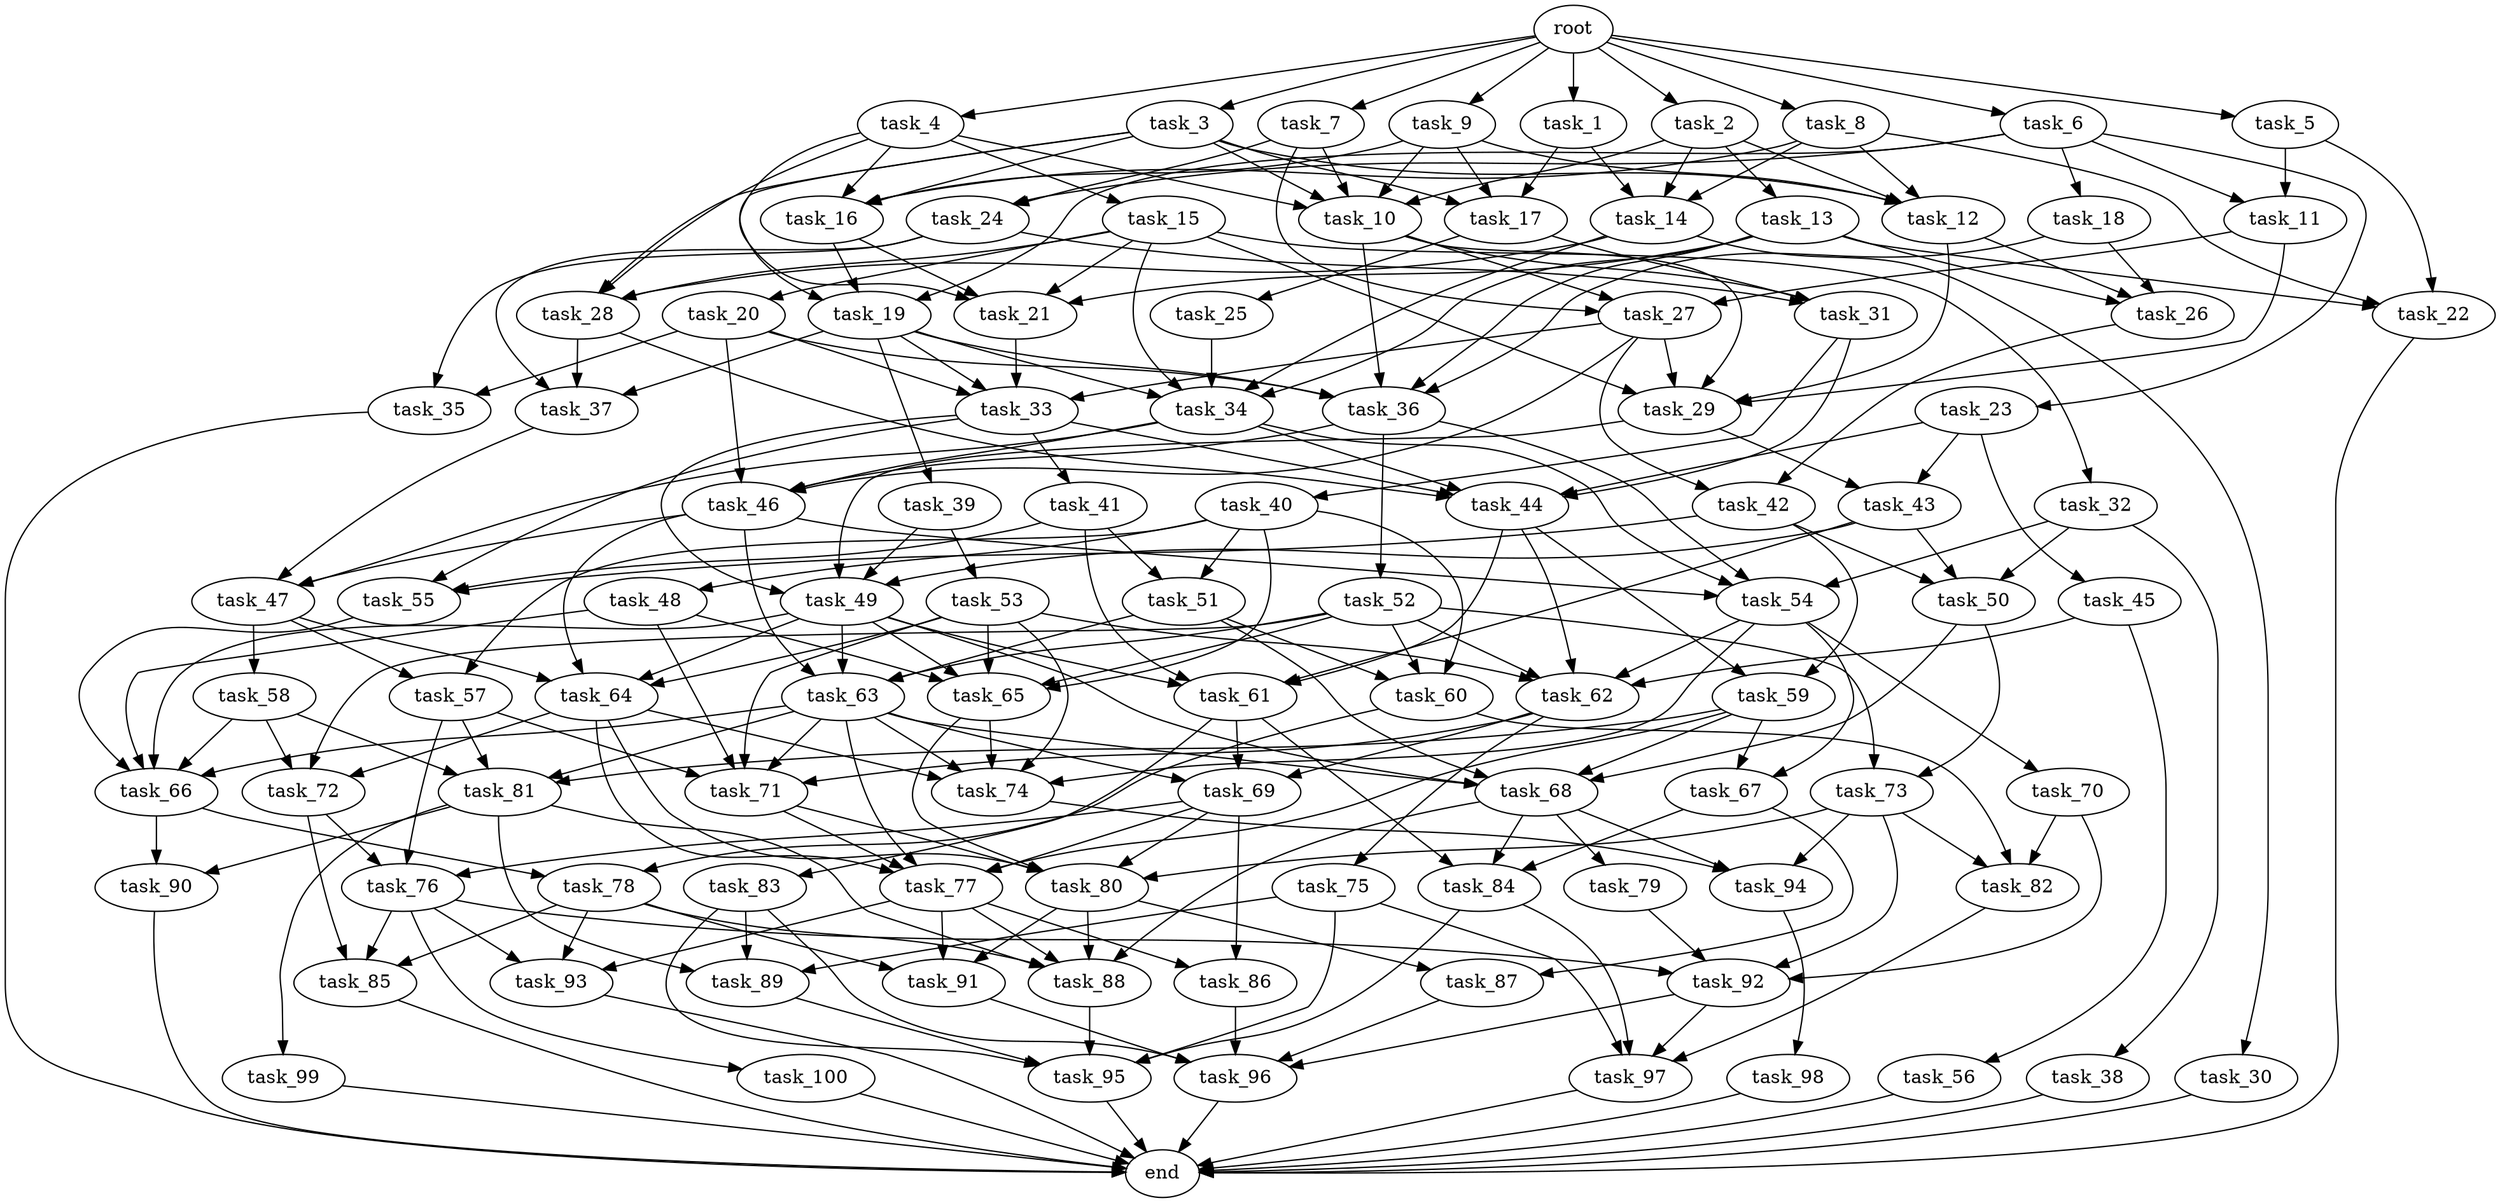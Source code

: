 digraph G {
  task_75 [size="6.586336e+11"];
  task_100 [size="2.119679e+11"];
  task_92 [size="7.010829e+11"];
  task_19 [size="6.279694e+11"];
  task_68 [size="6.394809e+11"];
  task_71 [size="3.605393e+11"];
  task_60 [size="9.172045e+11"];
  task_73 [size="9.412450e+11"];
  task_50 [size="5.115347e+11"];
  task_31 [size="5.605670e+11"];
  task_10 [size="2.158622e+11"];
  task_49 [size="2.474187e+11"];
  task_88 [size="5.327625e+11"];
  task_12 [size="7.598874e+11"];
  task_79 [size="8.401300e+11"];
  task_37 [size="3.411966e+11"];
  task_61 [size="9.607331e+11"];
  task_42 [size="9.061616e+11"];
  task_51 [size="9.041707e+11"];
  root [size="0.000000e+00"];
  task_56 [size="2.440589e+11"];
  task_95 [size="1.084461e+11"];
  task_22 [size="2.166286e+11"];
  task_32 [size="1.513589e+11"];
  task_25 [size="5.240867e+11"];
  task_99 [size="1.413711e+10"];
  task_96 [size="5.974259e+10"];
  task_36 [size="8.459715e+11"];
  task_16 [size="6.364312e+11"];
  task_33 [size="5.507517e+11"];
  task_27 [size="1.616842e+11"];
  task_89 [size="6.000151e+11"];
  end [size="0.000000e+00"];
  task_7 [size="6.618293e+11"];
  task_26 [size="5.143232e+11"];
  task_87 [size="8.473055e+11"];
  task_2 [size="8.182733e+11"];
  task_21 [size="2.608786e+11"];
  task_28 [size="5.705200e+11"];
  task_69 [size="5.913546e+10"];
  task_13 [size="8.541445e+11"];
  task_48 [size="5.663090e+11"];
  task_55 [size="2.822062e+11"];
  task_81 [size="7.725896e+11"];
  task_11 [size="4.314897e+11"];
  task_5 [size="4.639505e+11"];
  task_62 [size="2.354531e+11"];
  task_93 [size="9.091875e+11"];
  task_54 [size="4.347421e+11"];
  task_52 [size="7.975301e+11"];
  task_29 [size="8.604156e+11"];
  task_85 [size="3.867942e+11"];
  task_44 [size="2.245428e+11"];
  task_8 [size="5.704288e+11"];
  task_38 [size="7.560023e+09"];
  task_9 [size="2.536528e+11"];
  task_63 [size="6.354965e+11"];
  task_65 [size="9.183659e+11"];
  task_59 [size="1.172160e+10"];
  task_34 [size="5.116337e+10"];
  task_20 [size="3.672693e+11"];
  task_1 [size="1.254602e+11"];
  task_23 [size="6.337416e+11"];
  task_6 [size="8.478077e+11"];
  task_74 [size="5.502896e+10"];
  task_97 [size="6.359461e+11"];
  task_57 [size="6.503246e+11"];
  task_67 [size="8.363538e+11"];
  task_64 [size="1.811109e+11"];
  task_66 [size="1.884545e+11"];
  task_45 [size="3.937545e+11"];
  task_82 [size="7.725182e+11"];
  task_86 [size="8.264382e+10"];
  task_40 [size="3.120312e+11"];
  task_84 [size="1.219829e+10"];
  task_17 [size="4.520892e+11"];
  task_15 [size="6.210360e+11"];
  task_43 [size="6.678532e+11"];
  task_53 [size="3.675082e+11"];
  task_4 [size="2.157471e+10"];
  task_76 [size="2.204726e+11"];
  task_77 [size="3.802965e+11"];
  task_30 [size="7.330063e+11"];
  task_72 [size="9.113526e+11"];
  task_94 [size="3.805067e+11"];
  task_80 [size="9.266489e+11"];
  task_46 [size="9.466542e+11"];
  task_90 [size="5.227128e+11"];
  task_39 [size="1.440103e+11"];
  task_14 [size="5.282306e+11"];
  task_18 [size="4.995369e+11"];
  task_3 [size="4.588676e+10"];
  task_24 [size="5.943444e+11"];
  task_98 [size="7.267802e+11"];
  task_35 [size="9.776030e+11"];
  task_58 [size="6.713711e+11"];
  task_78 [size="1.935067e+11"];
  task_47 [size="8.625346e+11"];
  task_83 [size="8.031069e+11"];
  task_70 [size="9.030637e+11"];
  task_91 [size="8.751962e+11"];
  task_41 [size="3.925059e+11"];

  task_75 -> task_95 [size="2.168921e+07"];
  task_75 -> task_89 [size="2.000050e+08"];
  task_75 -> task_97 [size="1.589865e+08"];
  task_100 -> end [size="1.000000e-12"];
  task_92 -> task_96 [size="1.194852e+07"];
  task_92 -> task_97 [size="1.589865e+08"];
  task_19 -> task_34 [size="1.023267e+07"];
  task_19 -> task_36 [size="1.691943e+08"];
  task_19 -> task_33 [size="1.376879e+08"];
  task_19 -> task_39 [size="1.440103e+08"];
  task_19 -> task_37 [size="1.137322e+08"];
  task_68 -> task_88 [size="1.065525e+08"];
  task_68 -> task_84 [size="4.066095e+06"];
  task_68 -> task_79 [size="8.401300e+08"];
  task_68 -> task_94 [size="1.268356e+08"];
  task_71 -> task_77 [size="7.605929e+07"];
  task_71 -> task_80 [size="1.853298e+08"];
  task_60 -> task_78 [size="9.675335e+07"];
  task_60 -> task_82 [size="2.575061e+08"];
  task_73 -> task_80 [size="1.853298e+08"];
  task_73 -> task_82 [size="2.575061e+08"];
  task_73 -> task_92 [size="1.752707e+08"];
  task_73 -> task_94 [size="1.268356e+08"];
  task_50 -> task_68 [size="1.278962e+08"];
  task_50 -> task_73 [size="4.706225e+08"];
  task_31 -> task_44 [size="4.490856e+07"];
  task_31 -> task_40 [size="3.120312e+08"];
  task_10 -> task_31 [size="1.868557e+08"];
  task_10 -> task_27 [size="5.389473e+07"];
  task_10 -> task_29 [size="1.720831e+08"];
  task_10 -> task_36 [size="1.691943e+08"];
  task_49 -> task_66 [size="3.769090e+07"];
  task_49 -> task_61 [size="2.401833e+08"];
  task_49 -> task_63 [size="1.588741e+08"];
  task_49 -> task_65 [size="1.836732e+08"];
  task_49 -> task_68 [size="1.278962e+08"];
  task_49 -> task_64 [size="4.527774e+07"];
  task_88 -> task_95 [size="2.168921e+07"];
  task_12 -> task_26 [size="1.714411e+08"];
  task_12 -> task_29 [size="1.720831e+08"];
  task_79 -> task_92 [size="1.752707e+08"];
  task_37 -> task_47 [size="2.875115e+08"];
  task_61 -> task_69 [size="1.971182e+07"];
  task_61 -> task_83 [size="8.031069e+08"];
  task_61 -> task_84 [size="4.066095e+06"];
  task_42 -> task_50 [size="1.705116e+08"];
  task_42 -> task_59 [size="5.860801e+06"];
  task_42 -> task_55 [size="9.406874e+07"];
  task_51 -> task_68 [size="1.278962e+08"];
  task_51 -> task_60 [size="3.057348e+08"];
  task_51 -> task_63 [size="1.588741e+08"];
  root -> task_4 [size="1.000000e-12"];
  root -> task_7 [size="1.000000e-12"];
  root -> task_9 [size="1.000000e-12"];
  root -> task_1 [size="1.000000e-12"];
  root -> task_5 [size="1.000000e-12"];
  root -> task_2 [size="1.000000e-12"];
  root -> task_3 [size="1.000000e-12"];
  root -> task_6 [size="1.000000e-12"];
  root -> task_8 [size="1.000000e-12"];
  task_56 -> end [size="1.000000e-12"];
  task_95 -> end [size="1.000000e-12"];
  task_22 -> end [size="1.000000e-12"];
  task_32 -> task_50 [size="1.705116e+08"];
  task_32 -> task_54 [size="1.086855e+08"];
  task_32 -> task_38 [size="7.560023e+06"];
  task_25 -> task_34 [size="1.023267e+07"];
  task_99 -> end [size="1.000000e-12"];
  task_96 -> end [size="1.000000e-12"];
  task_36 -> task_54 [size="1.086855e+08"];
  task_36 -> task_52 [size="7.975301e+08"];
  task_36 -> task_46 [size="2.366636e+08"];
  task_16 -> task_21 [size="6.521966e+07"];
  task_16 -> task_19 [size="2.093231e+08"];
  task_33 -> task_49 [size="6.185469e+07"];
  task_33 -> task_41 [size="3.925059e+08"];
  task_33 -> task_44 [size="4.490856e+07"];
  task_33 -> task_55 [size="9.406874e+07"];
  task_27 -> task_33 [size="1.376879e+08"];
  task_27 -> task_42 [size="4.530808e+08"];
  task_27 -> task_29 [size="1.720831e+08"];
  task_27 -> task_46 [size="2.366636e+08"];
  task_89 -> task_95 [size="2.168921e+07"];
  task_7 -> task_24 [size="2.971722e+08"];
  task_7 -> task_10 [size="4.317245e+07"];
  task_7 -> task_27 [size="5.389473e+07"];
  task_26 -> task_42 [size="4.530808e+08"];
  task_87 -> task_96 [size="1.194852e+07"];
  task_2 -> task_13 [size="8.541445e+08"];
  task_2 -> task_12 [size="1.899718e+08"];
  task_2 -> task_14 [size="1.760769e+08"];
  task_2 -> task_10 [size="4.317245e+07"];
  task_21 -> task_33 [size="1.376879e+08"];
  task_28 -> task_37 [size="1.137322e+08"];
  task_28 -> task_44 [size="4.490856e+07"];
  task_69 -> task_76 [size="7.349087e+07"];
  task_69 -> task_77 [size="7.605929e+07"];
  task_69 -> task_86 [size="4.132191e+07"];
  task_69 -> task_80 [size="1.853298e+08"];
  task_13 -> task_34 [size="1.023267e+07"];
  task_13 -> task_21 [size="6.521966e+07"];
  task_13 -> task_26 [size="1.714411e+08"];
  task_13 -> task_22 [size="7.220953e+07"];
  task_13 -> task_36 [size="1.691943e+08"];
  task_48 -> task_66 [size="3.769090e+07"];
  task_48 -> task_71 [size="7.210785e+07"];
  task_48 -> task_65 [size="1.836732e+08"];
  task_55 -> task_66 [size="3.769090e+07"];
  task_81 -> task_88 [size="1.065525e+08"];
  task_81 -> task_99 [size="1.413711e+07"];
  task_81 -> task_89 [size="2.000050e+08"];
  task_81 -> task_90 [size="2.613564e+08"];
  task_11 -> task_27 [size="5.389473e+07"];
  task_11 -> task_29 [size="1.720831e+08"];
  task_5 -> task_22 [size="7.220953e+07"];
  task_5 -> task_11 [size="2.157449e+08"];
  task_62 -> task_69 [size="1.971182e+07"];
  task_62 -> task_75 [size="6.586336e+08"];
  task_62 -> task_71 [size="7.210785e+07"];
  task_93 -> end [size="1.000000e-12"];
  task_54 -> task_70 [size="9.030637e+08"];
  task_54 -> task_74 [size="1.100579e+07"];
  task_54 -> task_62 [size="4.709062e+07"];
  task_54 -> task_67 [size="4.181769e+08"];
  task_52 -> task_63 [size="1.588741e+08"];
  task_52 -> task_65 [size="1.836732e+08"];
  task_52 -> task_62 [size="4.709062e+07"];
  task_52 -> task_72 [size="3.037842e+08"];
  task_52 -> task_60 [size="3.057348e+08"];
  task_52 -> task_73 [size="4.706225e+08"];
  task_29 -> task_49 [size="6.185469e+07"];
  task_29 -> task_43 [size="3.339266e+08"];
  task_85 -> end [size="1.000000e-12"];
  task_44 -> task_61 [size="2.401833e+08"];
  task_44 -> task_59 [size="5.860801e+06"];
  task_44 -> task_62 [size="4.709062e+07"];
  task_8 -> task_12 [size="1.899718e+08"];
  task_8 -> task_22 [size="7.220953e+07"];
  task_8 -> task_16 [size="1.591078e+08"];
  task_8 -> task_14 [size="1.760769e+08"];
  task_38 -> end [size="1.000000e-12"];
  task_9 -> task_12 [size="1.899718e+08"];
  task_9 -> task_17 [size="1.506964e+08"];
  task_9 -> task_16 [size="1.591078e+08"];
  task_9 -> task_10 [size="4.317245e+07"];
  task_63 -> task_66 [size="3.769090e+07"];
  task_63 -> task_69 [size="1.971182e+07"];
  task_63 -> task_74 [size="1.100579e+07"];
  task_63 -> task_68 [size="1.278962e+08"];
  task_63 -> task_77 [size="7.605929e+07"];
  task_63 -> task_81 [size="1.931474e+08"];
  task_63 -> task_71 [size="7.210785e+07"];
  task_65 -> task_80 [size="1.853298e+08"];
  task_65 -> task_74 [size="1.100579e+07"];
  task_59 -> task_68 [size="1.278962e+08"];
  task_59 -> task_77 [size="7.605929e+07"];
  task_59 -> task_81 [size="1.931474e+08"];
  task_59 -> task_67 [size="4.181769e+08"];
  task_34 -> task_54 [size="1.086855e+08"];
  task_34 -> task_44 [size="4.490856e+07"];
  task_34 -> task_46 [size="2.366636e+08"];
  task_34 -> task_47 [size="2.875115e+08"];
  task_20 -> task_36 [size="1.691943e+08"];
  task_20 -> task_33 [size="1.376879e+08"];
  task_20 -> task_35 [size="4.888015e+08"];
  task_20 -> task_46 [size="2.366636e+08"];
  task_1 -> task_17 [size="1.506964e+08"];
  task_1 -> task_14 [size="1.760769e+08"];
  task_23 -> task_45 [size="3.937545e+08"];
  task_23 -> task_43 [size="3.339266e+08"];
  task_23 -> task_44 [size="4.490856e+07"];
  task_6 -> task_24 [size="2.971722e+08"];
  task_6 -> task_18 [size="4.995369e+08"];
  task_6 -> task_19 [size="2.093231e+08"];
  task_6 -> task_23 [size="6.337416e+08"];
  task_6 -> task_11 [size="2.157449e+08"];
  task_74 -> task_94 [size="1.268356e+08"];
  task_97 -> end [size="1.000000e-12"];
  task_57 -> task_76 [size="7.349087e+07"];
  task_57 -> task_81 [size="1.931474e+08"];
  task_57 -> task_71 [size="7.210785e+07"];
  task_67 -> task_87 [size="4.236527e+08"];
  task_67 -> task_84 [size="4.066095e+06"];
  task_64 -> task_72 [size="3.037842e+08"];
  task_64 -> task_77 [size="7.605929e+07"];
  task_64 -> task_74 [size="1.100579e+07"];
  task_64 -> task_80 [size="1.853298e+08"];
  task_66 -> task_78 [size="9.675335e+07"];
  task_66 -> task_90 [size="2.613564e+08"];
  task_45 -> task_56 [size="2.440589e+08"];
  task_45 -> task_62 [size="4.709062e+07"];
  task_82 -> task_97 [size="1.589865e+08"];
  task_86 -> task_96 [size="1.194852e+07"];
  task_40 -> task_48 [size="5.663090e+08"];
  task_40 -> task_57 [size="3.251623e+08"];
  task_40 -> task_60 [size="3.057348e+08"];
  task_40 -> task_51 [size="4.520854e+08"];
  task_40 -> task_65 [size="1.836732e+08"];
  task_84 -> task_95 [size="2.168921e+07"];
  task_84 -> task_97 [size="1.589865e+08"];
  task_17 -> task_31 [size="1.868557e+08"];
  task_17 -> task_25 [size="5.240867e+08"];
  task_15 -> task_34 [size="1.023267e+07"];
  task_15 -> task_20 [size="3.672693e+08"];
  task_15 -> task_32 [size="1.513589e+08"];
  task_15 -> task_21 [size="6.521966e+07"];
  task_15 -> task_28 [size="1.426300e+08"];
  task_15 -> task_29 [size="1.720831e+08"];
  task_43 -> task_49 [size="6.185469e+07"];
  task_43 -> task_50 [size="1.705116e+08"];
  task_43 -> task_61 [size="2.401833e+08"];
  task_53 -> task_62 [size="4.709062e+07"];
  task_53 -> task_71 [size="7.210785e+07"];
  task_53 -> task_64 [size="4.527774e+07"];
  task_53 -> task_65 [size="1.836732e+08"];
  task_53 -> task_74 [size="1.100579e+07"];
  task_4 -> task_21 [size="6.521966e+07"];
  task_4 -> task_15 [size="6.210360e+08"];
  task_4 -> task_16 [size="1.591078e+08"];
  task_4 -> task_28 [size="1.426300e+08"];
  task_4 -> task_10 [size="4.317245e+07"];
  task_76 -> task_93 [size="3.030625e+08"];
  task_76 -> task_92 [size="1.752707e+08"];
  task_76 -> task_85 [size="1.289314e+08"];
  task_76 -> task_100 [size="2.119679e+08"];
  task_77 -> task_91 [size="2.917321e+08"];
  task_77 -> task_88 [size="1.065525e+08"];
  task_77 -> task_86 [size="4.132191e+07"];
  task_77 -> task_93 [size="3.030625e+08"];
  task_30 -> end [size="1.000000e-12"];
  task_72 -> task_76 [size="7.349087e+07"];
  task_72 -> task_85 [size="1.289314e+08"];
  task_94 -> task_98 [size="7.267802e+08"];
  task_80 -> task_91 [size="2.917321e+08"];
  task_80 -> task_88 [size="1.065525e+08"];
  task_80 -> task_87 [size="4.236527e+08"];
  task_46 -> task_54 [size="1.086855e+08"];
  task_46 -> task_47 [size="2.875115e+08"];
  task_46 -> task_63 [size="1.588741e+08"];
  task_46 -> task_64 [size="4.527774e+07"];
  task_90 -> end [size="1.000000e-12"];
  task_39 -> task_49 [size="6.185469e+07"];
  task_39 -> task_53 [size="3.675082e+08"];
  task_14 -> task_34 [size="1.023267e+07"];
  task_14 -> task_28 [size="1.426300e+08"];
  task_14 -> task_30 [size="7.330063e+08"];
  task_18 -> task_36 [size="1.691943e+08"];
  task_18 -> task_26 [size="1.714411e+08"];
  task_3 -> task_16 [size="1.591078e+08"];
  task_3 -> task_19 [size="2.093231e+08"];
  task_3 -> task_10 [size="4.317245e+07"];
  task_3 -> task_17 [size="1.506964e+08"];
  task_3 -> task_28 [size="1.426300e+08"];
  task_3 -> task_12 [size="1.899718e+08"];
  task_24 -> task_31 [size="1.868557e+08"];
  task_24 -> task_37 [size="1.137322e+08"];
  task_24 -> task_35 [size="4.888015e+08"];
  task_98 -> end [size="1.000000e-12"];
  task_35 -> end [size="1.000000e-12"];
  task_58 -> task_66 [size="3.769090e+07"];
  task_58 -> task_72 [size="3.037842e+08"];
  task_58 -> task_81 [size="1.931474e+08"];
  task_78 -> task_91 [size="2.917321e+08"];
  task_78 -> task_88 [size="1.065525e+08"];
  task_78 -> task_85 [size="1.289314e+08"];
  task_78 -> task_93 [size="3.030625e+08"];
  task_47 -> task_58 [size="6.713711e+08"];
  task_47 -> task_57 [size="3.251623e+08"];
  task_47 -> task_64 [size="4.527774e+07"];
  task_83 -> task_89 [size="2.000050e+08"];
  task_83 -> task_96 [size="1.194852e+07"];
  task_83 -> task_95 [size="2.168921e+07"];
  task_70 -> task_82 [size="2.575061e+08"];
  task_70 -> task_92 [size="1.752707e+08"];
  task_91 -> task_96 [size="1.194852e+07"];
  task_41 -> task_61 [size="2.401833e+08"];
  task_41 -> task_51 [size="4.520854e+08"];
  task_41 -> task_55 [size="9.406874e+07"];
}
